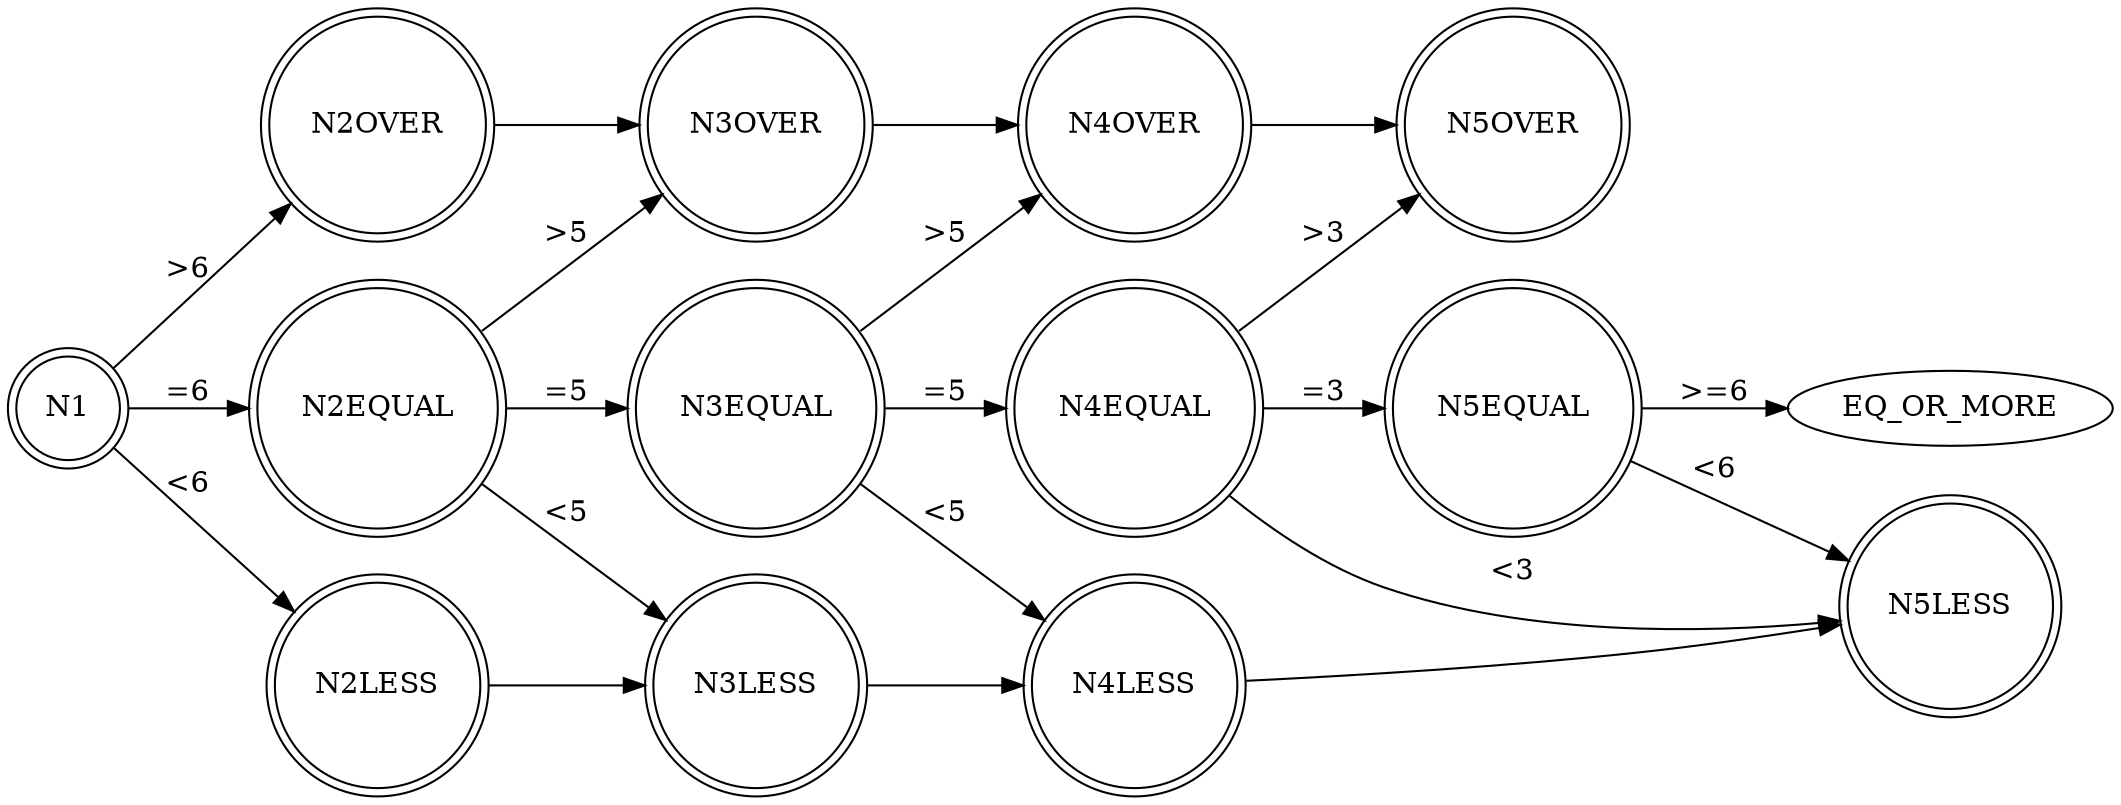 digraph {
    rankdir=LR

    N1 [shape=doublecircle];
    N2OVER [shape=doublecircle];
    N2EQUAL [shape=doublecircle];
    N2LESS [shape=doublecircle];
    N3OVER [shape=doublecircle];
    N3EQUAL [shape=doublecircle];
    N3LESS [shape=doublecircle];
    N4OVER [shape=doublecircle];
    N4EQUAL [shape=doublecircle];
    N4LESS [shape=doublecircle];
    N5OVER [shape=doublecircle];
    N5EQUAL [shape=doublecircle];
    N5LESS [shape=doublecircle];
    EQ_OR_MORE;

    N1 -> N2OVER [label=">6"]
    N1 -> N2EQUAL[label="=6"]
    N1 -> N2LESS [label="<6"]

    N2OVER -> N3OVER
    N3OVER -> N4OVER
    N4OVER -> N5OVER

    N2LESS -> N3LESS

    N3LESS -> N4LESS

    N4LESS -> N5LESS

    N2EQUAL -> N3OVER  [label=">5"]
    N2EQUAL -> N3EQUAL [label="=5"]
    N2EQUAL -> N3LESS  [label="<5"]

    N3EQUAL -> N4OVER  [label=">5"]
    N3EQUAL -> N4EQUAL [label="=5"]
    N3EQUAL -> N4LESS  [label="<5"]

    N4EQUAL -> N5OVER  [label=">3"]
    N4EQUAL -> N5EQUAL [label="=3"]
    N4EQUAL -> N5LESS  [label="<3"]

    N5EQUAL -> EQ_OR_MORE [label=">=6"]
    N5EQUAL -> N5LESS  [label="<6"]
}
